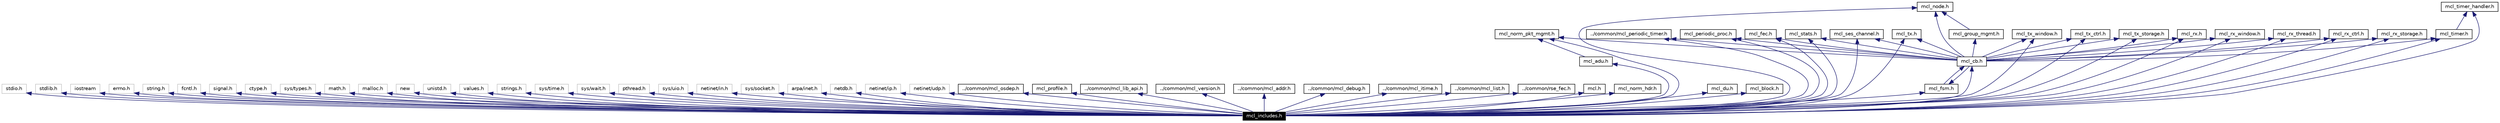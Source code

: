digraph G
{
  edge [fontname="Helvetica",fontsize=10,labelfontname="Helvetica",labelfontsize=10];
  node [fontname="Helvetica",fontsize=10,shape=record];
  Node1133 [label="mcl_includes.h",height=0.2,width=0.4,color="white", fillcolor="black", style="filled" fontcolor="white"];
  Node1134 -> Node1133 [dir=back,color="midnightblue",fontsize=10,style="solid",fontname="Helvetica"];
  Node1134 [label="stdio.h",height=0.2,width=0.4,color="grey75"];
  Node1135 -> Node1133 [dir=back,color="midnightblue",fontsize=10,style="solid",fontname="Helvetica"];
  Node1135 [label="stdlib.h",height=0.2,width=0.4,color="grey75"];
  Node1136 -> Node1133 [dir=back,color="midnightblue",fontsize=10,style="solid",fontname="Helvetica"];
  Node1136 [label="iostream",height=0.2,width=0.4,color="grey75"];
  Node1137 -> Node1133 [dir=back,color="midnightblue",fontsize=10,style="solid",fontname="Helvetica"];
  Node1137 [label="errno.h",height=0.2,width=0.4,color="grey75"];
  Node1138 -> Node1133 [dir=back,color="midnightblue",fontsize=10,style="solid",fontname="Helvetica"];
  Node1138 [label="string.h",height=0.2,width=0.4,color="grey75"];
  Node1139 -> Node1133 [dir=back,color="midnightblue",fontsize=10,style="solid",fontname="Helvetica"];
  Node1139 [label="fcntl.h",height=0.2,width=0.4,color="grey75"];
  Node1140 -> Node1133 [dir=back,color="midnightblue",fontsize=10,style="solid",fontname="Helvetica"];
  Node1140 [label="signal.h",height=0.2,width=0.4,color="grey75"];
  Node1141 -> Node1133 [dir=back,color="midnightblue",fontsize=10,style="solid",fontname="Helvetica"];
  Node1141 [label="ctype.h",height=0.2,width=0.4,color="grey75"];
  Node1142 -> Node1133 [dir=back,color="midnightblue",fontsize=10,style="solid",fontname="Helvetica"];
  Node1142 [label="sys/types.h",height=0.2,width=0.4,color="grey75"];
  Node1143 -> Node1133 [dir=back,color="midnightblue",fontsize=10,style="solid",fontname="Helvetica"];
  Node1143 [label="math.h",height=0.2,width=0.4,color="grey75"];
  Node1144 -> Node1133 [dir=back,color="midnightblue",fontsize=10,style="solid",fontname="Helvetica"];
  Node1144 [label="malloc.h",height=0.2,width=0.4,color="grey75"];
  Node1145 -> Node1133 [dir=back,color="midnightblue",fontsize=10,style="solid",fontname="Helvetica"];
  Node1145 [label="new",height=0.2,width=0.4,color="grey75"];
  Node1146 -> Node1133 [dir=back,color="midnightblue",fontsize=10,style="solid",fontname="Helvetica"];
  Node1146 [label="unistd.h",height=0.2,width=0.4,color="grey75"];
  Node1147 -> Node1133 [dir=back,color="midnightblue",fontsize=10,style="solid",fontname="Helvetica"];
  Node1147 [label="values.h",height=0.2,width=0.4,color="grey75"];
  Node1148 -> Node1133 [dir=back,color="midnightblue",fontsize=10,style="solid",fontname="Helvetica"];
  Node1148 [label="strings.h",height=0.2,width=0.4,color="grey75"];
  Node1149 -> Node1133 [dir=back,color="midnightblue",fontsize=10,style="solid",fontname="Helvetica"];
  Node1149 [label="sys/time.h",height=0.2,width=0.4,color="grey75"];
  Node1150 -> Node1133 [dir=back,color="midnightblue",fontsize=10,style="solid",fontname="Helvetica"];
  Node1150 [label="sys/wait.h",height=0.2,width=0.4,color="grey75"];
  Node1151 -> Node1133 [dir=back,color="midnightblue",fontsize=10,style="solid",fontname="Helvetica"];
  Node1151 [label="pthread.h",height=0.2,width=0.4,color="grey75"];
  Node1152 -> Node1133 [dir=back,color="midnightblue",fontsize=10,style="solid",fontname="Helvetica"];
  Node1152 [label="sys/uio.h",height=0.2,width=0.4,color="grey75"];
  Node1153 -> Node1133 [dir=back,color="midnightblue",fontsize=10,style="solid",fontname="Helvetica"];
  Node1153 [label="netinet/in.h",height=0.2,width=0.4,color="grey75"];
  Node1154 -> Node1133 [dir=back,color="midnightblue",fontsize=10,style="solid",fontname="Helvetica"];
  Node1154 [label="sys/socket.h",height=0.2,width=0.4,color="grey75"];
  Node1155 -> Node1133 [dir=back,color="midnightblue",fontsize=10,style="solid",fontname="Helvetica"];
  Node1155 [label="arpa/inet.h",height=0.2,width=0.4,color="grey75"];
  Node1156 -> Node1133 [dir=back,color="midnightblue",fontsize=10,style="solid",fontname="Helvetica"];
  Node1156 [label="netdb.h",height=0.2,width=0.4,color="grey75"];
  Node1157 -> Node1133 [dir=back,color="midnightblue",fontsize=10,style="solid",fontname="Helvetica"];
  Node1157 [label="netinet/ip.h",height=0.2,width=0.4,color="grey75"];
  Node1158 -> Node1133 [dir=back,color="midnightblue",fontsize=10,style="solid",fontname="Helvetica"];
  Node1158 [label="netinet/udp.h",height=0.2,width=0.4,color="grey75"];
  Node1159 -> Node1133 [dir=back,color="midnightblue",fontsize=10,style="solid",fontname="Helvetica"];
  Node1159 [label="../common/mcl_osdep.h",height=0.2,width=0.4,color="black",URL="$mcl__osdep_8h.html"];
  Node1160 -> Node1133 [dir=back,color="midnightblue",fontsize=10,style="solid",fontname="Helvetica"];
  Node1160 [label="mcl_profile.h",height=0.2,width=0.4,color="black",URL="$mcl__profile_8h.html"];
  Node1161 -> Node1133 [dir=back,color="midnightblue",fontsize=10,style="solid",fontname="Helvetica"];
  Node1161 [label="../common/mcl_lib_api.h",height=0.2,width=0.4,color="black",URL="$mcl__lib__api_8h.html"];
  Node1162 -> Node1133 [dir=back,color="midnightblue",fontsize=10,style="solid",fontname="Helvetica"];
  Node1162 [label="../common/mcl_version.h",height=0.2,width=0.4,color="black",URL="$mcl__version_8h.html"];
  Node1163 -> Node1133 [dir=back,color="midnightblue",fontsize=10,style="solid",fontname="Helvetica"];
  Node1163 [label="../common/mcl_addr.h",height=0.2,width=0.4,color="black",URL="$mcl__addr_8h.html"];
  Node1164 -> Node1133 [dir=back,color="midnightblue",fontsize=10,style="solid",fontname="Helvetica"];
  Node1164 [label="../common/mcl_debug.h",height=0.2,width=0.4,color="black",URL="$mcl__debug_8h.html"];
  Node1165 -> Node1133 [dir=back,color="midnightblue",fontsize=10,style="solid",fontname="Helvetica"];
  Node1165 [label="../common/mcl_itime.h",height=0.2,width=0.4,color="black",URL="$mcl__itime_8h.html"];
  Node1166 -> Node1133 [dir=back,color="midnightblue",fontsize=10,style="solid",fontname="Helvetica"];
  Node1166 [label="../common/mcl_list.h",height=0.2,width=0.4,color="black",URL="$mcl__list_8h.html"];
  Node1167 -> Node1133 [dir=back,color="midnightblue",fontsize=10,style="solid",fontname="Helvetica"];
  Node1167 [label="../common/rse_fec.h",height=0.2,width=0.4,color="black",URL="$rse__fec_8h.html"];
  Node1168 -> Node1133 [dir=back,color="midnightblue",fontsize=10,style="solid",fontname="Helvetica"];
  Node1168 [label="mcl.h",height=0.2,width=0.4,color="black",URL="$mcl_8h.html"];
  Node1169 -> Node1133 [dir=back,color="midnightblue",fontsize=10,style="solid",fontname="Helvetica"];
  Node1169 [label="mcl_norm_hdr.h",height=0.2,width=0.4,color="black",URL="$mcl__norm__hdr_8h.html"];
  Node1170 -> Node1133 [dir=back,color="midnightblue",fontsize=10,style="solid",fontname="Helvetica"];
  Node1170 [label="mcl_adu.h",height=0.2,width=0.4,color="black",URL="$mcl__adu_8h.html"];
  Node1171 -> Node1170 [dir=back,color="midnightblue",fontsize=10,style="solid",fontname="Helvetica"];
  Node1171 [label="mcl_norm_pkt_mgmt.h",height=0.2,width=0.4,color="black",URL="$mcl__norm__pkt__mgmt_8h.html"];
  Node1172 -> Node1133 [dir=back,color="midnightblue",fontsize=10,style="solid",fontname="Helvetica"];
  Node1172 [label="mcl_du.h",height=0.2,width=0.4,color="black",URL="$mcl__du_8h.html"];
  Node1173 -> Node1133 [dir=back,color="midnightblue",fontsize=10,style="solid",fontname="Helvetica"];
  Node1173 [label="mcl_block.h",height=0.2,width=0.4,color="black",URL="$mcl__block_8h.html"];
  Node1174 -> Node1133 [dir=back,color="midnightblue",fontsize=10,style="solid",fontname="Helvetica"];
  Node1174 [label="mcl_cb.h",height=0.2,width=0.4,color="black",URL="$mcl__cb_8h.html"];
  Node1175 -> Node1174 [dir=back,color="midnightblue",fontsize=10,style="solid",fontname="Helvetica"];
  Node1175 [label="mcl_node.h",height=0.2,width=0.4,color="black",URL="$mcl__node_8h.html"];
  Node1176 -> Node1174 [dir=back,color="midnightblue",fontsize=10,style="solid",fontname="Helvetica"];
  Node1176 [label="mcl_fsm.h",height=0.2,width=0.4,color="black",URL="$mcl__fsm_8h.html"];
  Node1174 -> Node1176 [dir=back,color="midnightblue",fontsize=10,style="solid",fontname="Helvetica"];
  Node1177 -> Node1174 [dir=back,color="midnightblue",fontsize=10,style="solid",fontname="Helvetica"];
  Node1177 [label="mcl_timer.h",height=0.2,width=0.4,color="black",URL="$mcl__timer_8h.html"];
  Node1178 -> Node1177 [dir=back,color="midnightblue",fontsize=10,style="solid",fontname="Helvetica"];
  Node1178 [label="mcl_timer_handler.h",height=0.2,width=0.4,color="black",URL="$mcl__timer__handler_8h.html"];
  Node1179 -> Node1174 [dir=back,color="midnightblue",fontsize=10,style="solid",fontname="Helvetica"];
  Node1179 [label="../common/mcl_periodic_timer.h",height=0.2,width=0.4,color="black",URL="$mcl__periodic__timer_8h.html"];
  Node1180 -> Node1174 [dir=back,color="midnightblue",fontsize=10,style="solid",fontname="Helvetica"];
  Node1180 [label="mcl_periodic_proc.h",height=0.2,width=0.4,color="black",URL="$mcl__periodic__proc_8h.html"];
  Node1181 -> Node1174 [dir=back,color="midnightblue",fontsize=10,style="solid",fontname="Helvetica"];
  Node1181 [label="mcl_fec.h",height=0.2,width=0.4,color="black",URL="$mcl__fec_8h.html"];
  Node1182 -> Node1174 [dir=back,color="midnightblue",fontsize=10,style="solid",fontname="Helvetica"];
  Node1182 [label="mcl_stats.h",height=0.2,width=0.4,color="black",URL="$mcl__stats_8h.html"];
  Node1183 -> Node1174 [dir=back,color="midnightblue",fontsize=10,style="solid",fontname="Helvetica"];
  Node1183 [label="mcl_ses_channel.h",height=0.2,width=0.4,color="black",URL="$mcl__ses__channel_8h.html"];
  Node1171 -> Node1174 [dir=back,color="midnightblue",fontsize=10,style="solid",fontname="Helvetica"];
  Node1184 -> Node1174 [dir=back,color="midnightblue",fontsize=10,style="solid",fontname="Helvetica"];
  Node1184 [label="mcl_tx.h",height=0.2,width=0.4,color="black",URL="$mcl__tx_8h.html"];
  Node1186 -> Node1174 [dir=back,color="midnightblue",fontsize=10,style="solid",fontname="Helvetica"];
  Node1186 [label="mcl_tx_window.h",height=0.2,width=0.4,color="black",URL="$mcl__tx__window_8h.html"];
  Node1187 -> Node1174 [dir=back,color="midnightblue",fontsize=10,style="solid",fontname="Helvetica"];
  Node1187 [label="mcl_tx_ctrl.h",height=0.2,width=0.4,color="black",URL="$mcl__tx__ctrl_8h.html"];
  Node1188 -> Node1174 [dir=back,color="midnightblue",fontsize=10,style="solid",fontname="Helvetica"];
  Node1188 [label="mcl_tx_storage.h",height=0.2,width=0.4,color="black",URL="$mcl__tx__storage_8h.html"];
  Node1189 -> Node1174 [dir=back,color="midnightblue",fontsize=10,style="solid",fontname="Helvetica"];
  Node1189 [label="mcl_group_mgmt.h",height=0.2,width=0.4,color="black",URL="$mcl__group__mgmt_8h.html"];
  Node1175 -> Node1189 [dir=back,color="midnightblue",fontsize=10,style="solid",fontname="Helvetica"];
  Node1190 -> Node1174 [dir=back,color="midnightblue",fontsize=10,style="solid",fontname="Helvetica"];
  Node1190 [label="mcl_rx.h",height=0.2,width=0.4,color="black",URL="$mcl__rx_8h.html"];
  Node1191 -> Node1174 [dir=back,color="midnightblue",fontsize=10,style="solid",fontname="Helvetica"];
  Node1191 [label="mcl_rx_window.h",height=0.2,width=0.4,color="black",URL="$mcl__rx__window_8h.html"];
  Node1192 -> Node1174 [dir=back,color="midnightblue",fontsize=10,style="solid",fontname="Helvetica"];
  Node1192 [label="mcl_rx_thread.h",height=0.2,width=0.4,color="black",URL="$mcl__rx__thread_8h.html"];
  Node1193 -> Node1174 [dir=back,color="midnightblue",fontsize=10,style="solid",fontname="Helvetica"];
  Node1193 [label="mcl_rx_ctrl.h",height=0.2,width=0.4,color="black",URL="$mcl__rx__ctrl_8h.html"];
  Node1194 -> Node1174 [dir=back,color="midnightblue",fontsize=10,style="solid",fontname="Helvetica"];
  Node1194 [label="mcl_rx_storage.h",height=0.2,width=0.4,color="black",URL="$mcl__rx__storage_8h.html"];
  Node1175 -> Node1133 [dir=back,color="midnightblue",fontsize=10,style="solid",fontname="Helvetica"];
  Node1176 -> Node1133 [dir=back,color="midnightblue",fontsize=10,style="solid",fontname="Helvetica"];
  Node1178 -> Node1133 [dir=back,color="midnightblue",fontsize=10,style="solid",fontname="Helvetica"];
  Node1177 -> Node1133 [dir=back,color="midnightblue",fontsize=10,style="solid",fontname="Helvetica"];
  Node1179 -> Node1133 [dir=back,color="midnightblue",fontsize=10,style="solid",fontname="Helvetica"];
  Node1180 -> Node1133 [dir=back,color="midnightblue",fontsize=10,style="solid",fontname="Helvetica"];
  Node1181 -> Node1133 [dir=back,color="midnightblue",fontsize=10,style="solid",fontname="Helvetica"];
  Node1182 -> Node1133 [dir=back,color="midnightblue",fontsize=10,style="solid",fontname="Helvetica"];
  Node1183 -> Node1133 [dir=back,color="midnightblue",fontsize=10,style="solid",fontname="Helvetica"];
  Node1171 -> Node1133 [dir=back,color="midnightblue",fontsize=10,style="solid",fontname="Helvetica"];
  Node1184 -> Node1133 [dir=back,color="midnightblue",fontsize=10,style="solid",fontname="Helvetica"];
  Node1186 -> Node1133 [dir=back,color="midnightblue",fontsize=10,style="solid",fontname="Helvetica"];
  Node1187 -> Node1133 [dir=back,color="midnightblue",fontsize=10,style="solid",fontname="Helvetica"];
  Node1188 -> Node1133 [dir=back,color="midnightblue",fontsize=10,style="solid",fontname="Helvetica"];
  Node1190 -> Node1133 [dir=back,color="midnightblue",fontsize=10,style="solid",fontname="Helvetica"];
  Node1191 -> Node1133 [dir=back,color="midnightblue",fontsize=10,style="solid",fontname="Helvetica"];
  Node1192 -> Node1133 [dir=back,color="midnightblue",fontsize=10,style="solid",fontname="Helvetica"];
  Node1193 -> Node1133 [dir=back,color="midnightblue",fontsize=10,style="solid",fontname="Helvetica"];
  Node1194 -> Node1133 [dir=back,color="midnightblue",fontsize=10,style="solid",fontname="Helvetica"];
}
